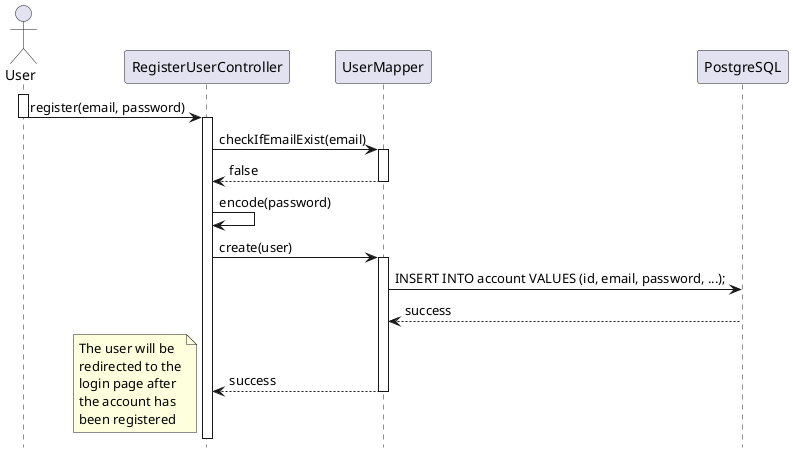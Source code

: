 @startuml Register

hide footbox
actor User

activate User
User -> RegisterUserController: register(email, password)
deactivate User
activate RegisterUserController
RegisterUserController -> UserMapper: checkIfEmailExist(email)
activate UserMapper
UserMapper --> RegisterUserController: false
deactivate UserMapper
RegisterUserController -> RegisterUserController: encode(password)
RegisterUserController -> UserMapper: create(user)
activate UserMapper
UserMapper -> PostgreSQL: INSERT INTO account VALUES (id, email, password, ...);
PostgreSQL --> UserMapper: success
UserMapper --> RegisterUserController: success
deactivate UserMapper



note left
  The user will be 
  redirected to the
  login page after
  the account has
  been registered
end note

@enduml